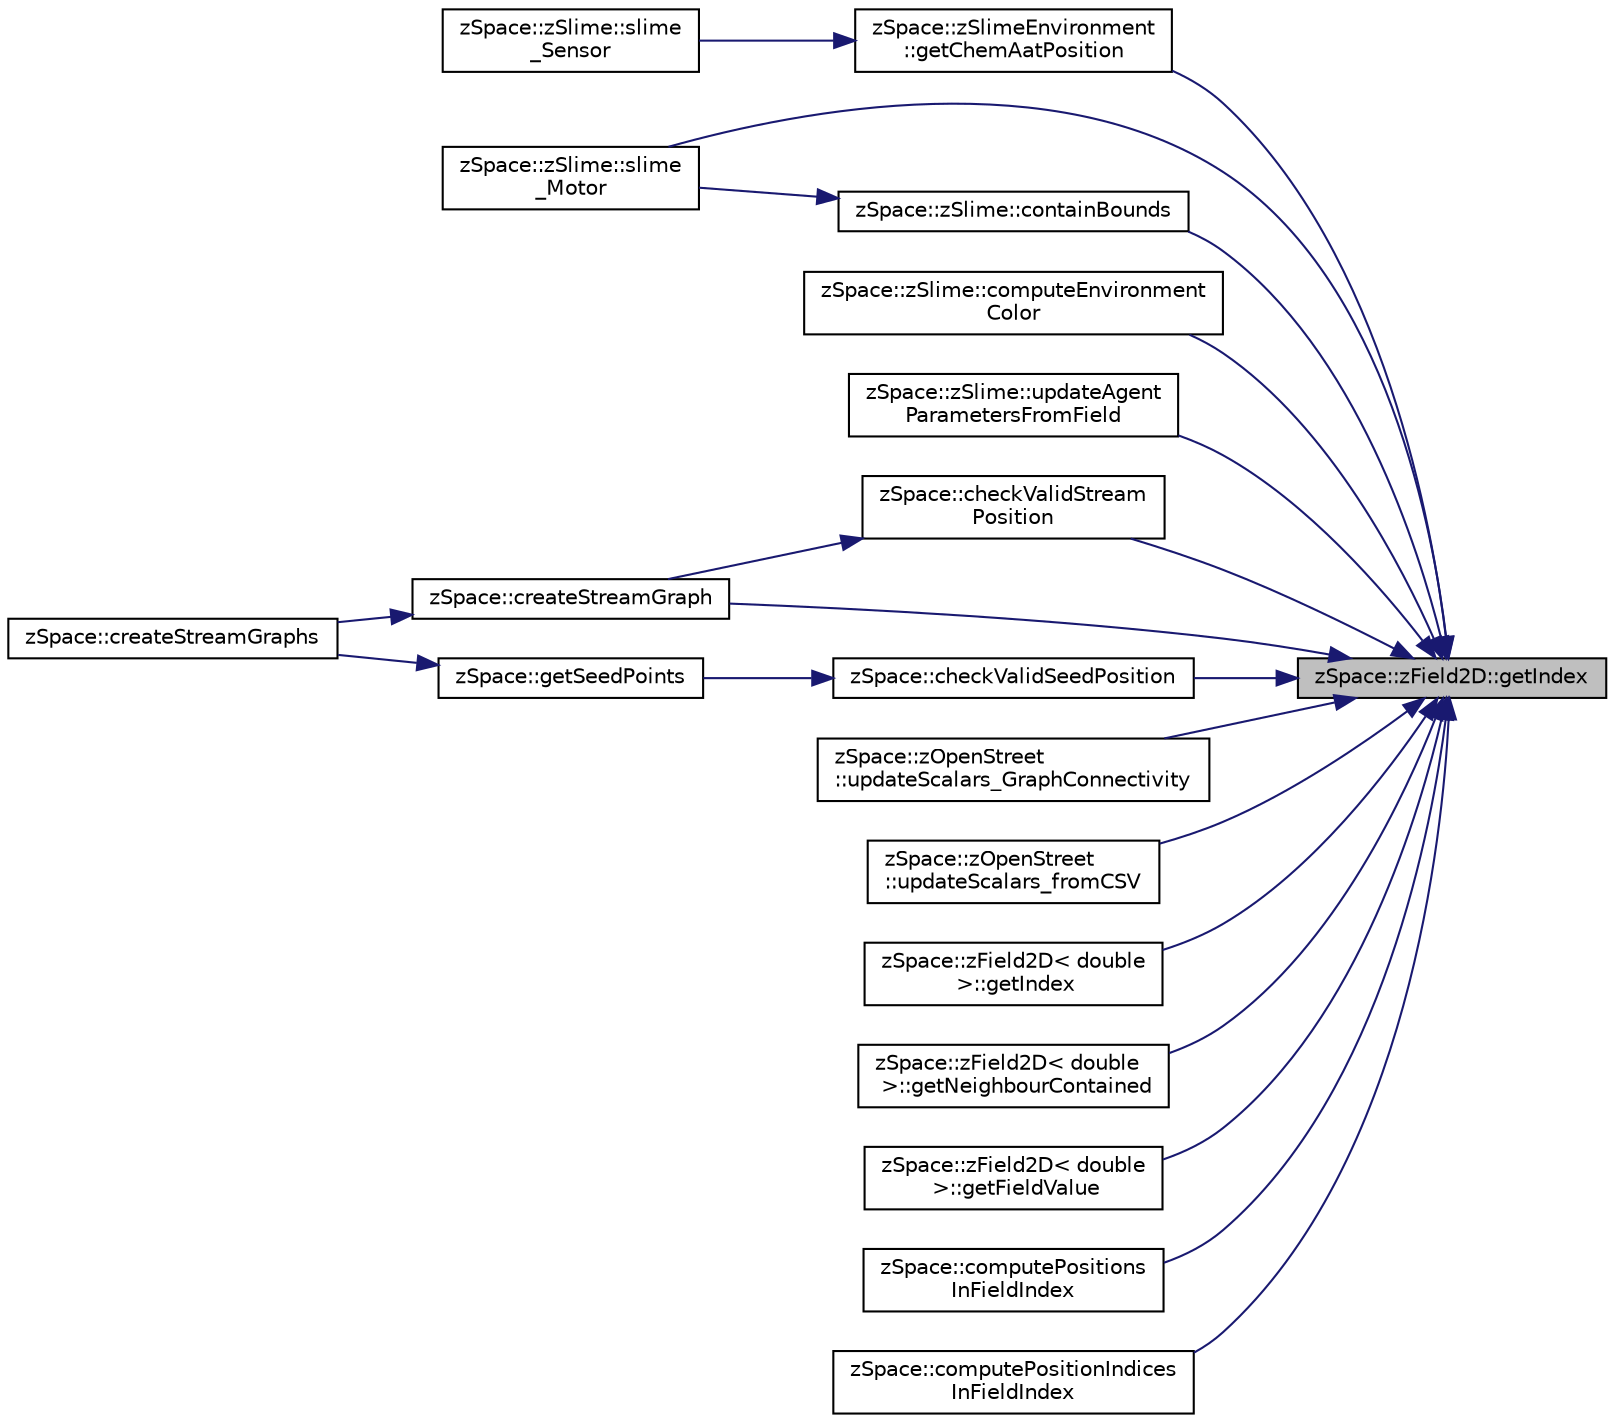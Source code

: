 digraph "zSpace::zField2D::getIndex"
{
 // LATEX_PDF_SIZE
  edge [fontname="Helvetica",fontsize="10",labelfontname="Helvetica",labelfontsize="10"];
  node [fontname="Helvetica",fontsize="10",shape=record];
  rankdir="RL";
  Node37 [label="zSpace::zField2D::getIndex",height=0.2,width=0.4,color="black", fillcolor="grey75", style="filled", fontcolor="black",tooltip="This method gets the index of the field for the input X and Y indicies."];
  Node37 -> Node38 [dir="back",color="midnightblue",fontsize="10",style="solid",fontname="Helvetica"];
  Node38 [label="zSpace::zSlimeEnvironment\l::getChemAatPosition",height=0.2,width=0.4,color="black", fillcolor="white", style="filled",URL="$classz_space_1_1z_slime_environment.html#a15cb2d1d60c92ac8c7e9d00a36e085f0",tooltip="This method return the value of chem A at the input position."];
  Node38 -> Node39 [dir="back",color="midnightblue",fontsize="10",style="solid",fontname="Helvetica"];
  Node39 [label="zSpace::zSlime::slime\l_Sensor",height=0.2,width=0.4,color="black", fillcolor="white", style="filled",URL="$classz_space_1_1z_slime.html#a6501aac74197be1de81107f456a8997b",tooltip="This method defines the motor stage of the simulation."];
  Node37 -> Node40 [dir="back",color="midnightblue",fontsize="10",style="solid",fontname="Helvetica"];
  Node40 [label="zSpace::zSlime::slime\l_Motor",height=0.2,width=0.4,color="black", fillcolor="white", style="filled",URL="$classz_space_1_1z_slime.html#a991c448fdd540fcba5bd904a199d7509",tooltip="This method defines the motor stage of the simulation."];
  Node37 -> Node41 [dir="back",color="midnightblue",fontsize="10",style="solid",fontname="Helvetica"];
  Node41 [label="zSpace::zSlime::containBounds",height=0.2,width=0.4,color="black", fillcolor="white", style="filled",URL="$classz_space_1_1z_slime.html#aa65abafd6eba5a36c6cd9ce73749cf82",tooltip="This method contains the agent with in the bounds of the environment."];
  Node41 -> Node40 [dir="back",color="midnightblue",fontsize="10",style="solid",fontname="Helvetica"];
  Node37 -> Node42 [dir="back",color="midnightblue",fontsize="10",style="solid",fontname="Helvetica"];
  Node42 [label="zSpace::zSlime::computeEnvironment\lColor",height=0.2,width=0.4,color="black", fillcolor="white", style="filled",URL="$classz_space_1_1z_slime.html#ade21722b5fa86c56ba25f733e060c79f",tooltip="This method computes the color value of each cell in the environment based on chemical A or agent occ..."];
  Node37 -> Node43 [dir="back",color="midnightblue",fontsize="10",style="solid",fontname="Helvetica"];
  Node43 [label="zSpace::zSlime::updateAgent\lParametersFromField",height=0.2,width=0.4,color="black", fillcolor="white", style="filled",URL="$classz_space_1_1z_slime.html#ab86255559dd09371db4dac5e1227ed8b",tooltip="This method computes the agent parameters based on a input scalar field."];
  Node37 -> Node44 [dir="back",color="midnightblue",fontsize="10",style="solid",fontname="Helvetica"];
  Node44 [label="zSpace::checkValidStream\lPosition",height=0.2,width=0.4,color="black", fillcolor="white", style="filled",URL="$group__z_stream_lines2_d.html#gad99d4cb30be24e7562da0c322b99d876",tooltip="This method checks if the input position is a valid stream position."];
  Node44 -> Node45 [dir="back",color="midnightblue",fontsize="10",style="solid",fontname="Helvetica"];
  Node45 [label="zSpace::createStreamGraph",height=0.2,width=0.4,color="black", fillcolor="white", style="filled",URL="$group__z_stream_lines2_d.html#ga1d6e3b833383a725503fa30fb9b8022d",tooltip="This method creates a single stream line as a graph."];
  Node45 -> Node46 [dir="back",color="midnightblue",fontsize="10",style="solid",fontname="Helvetica"];
  Node46 [label="zSpace::createStreamGraphs",height=0.2,width=0.4,color="black", fillcolor="white", style="filled",URL="$group__z_stream_lines2_d.html#ga6c8dd9b71ecf70aa4d73afa36164ed7e",tooltip="This method creates the stream lines and stores them as a graph."];
  Node37 -> Node47 [dir="back",color="midnightblue",fontsize="10",style="solid",fontname="Helvetica"];
  Node47 [label="zSpace::checkValidSeedPosition",height=0.2,width=0.4,color="black", fillcolor="white", style="filled",URL="$group__z_stream_lines2_d.html#ga23a48e12f9cf4c97c6eaa24b7a863c3f",tooltip="This method checks if the input position is a valid seed position."];
  Node47 -> Node48 [dir="back",color="midnightblue",fontsize="10",style="solid",fontname="Helvetica"];
  Node48 [label="zSpace::getSeedPoints",height=0.2,width=0.4,color="black", fillcolor="white", style="filled",URL="$group__z_stream_lines2_d.html#ga0e134353ee94a16509a6a41f8aef3d69",tooltip="This method computes the seed points."];
  Node48 -> Node46 [dir="back",color="midnightblue",fontsize="10",style="solid",fontname="Helvetica"];
  Node37 -> Node45 [dir="back",color="midnightblue",fontsize="10",style="solid",fontname="Helvetica"];
  Node37 -> Node49 [dir="back",color="midnightblue",fontsize="10",style="solid",fontname="Helvetica"];
  Node49 [label="zSpace::zOpenStreet\l::updateScalars_GraphConnectivity",height=0.2,width=0.4,color="black", fillcolor="white", style="filled",URL="$classz_space_1_1z_open_street.html#a832d06aa1ecf8fed5e82b6447a0cf278",tooltip="This method updates the scalars in the scalar field based on input graph connectivity."];
  Node37 -> Node50 [dir="back",color="midnightblue",fontsize="10",style="solid",fontname="Helvetica"];
  Node50 [label="zSpace::zOpenStreet\l::updateScalars_fromCSV",height=0.2,width=0.4,color="black", fillcolor="white", style="filled",URL="$classz_space_1_1z_open_street.html#a29a65dc5d728c2f8411b451ec56ec65f",tooltip=" "];
  Node37 -> Node51 [dir="back",color="midnightblue",fontsize="10",style="solid",fontname="Helvetica"];
  Node51 [label="zSpace::zField2D\< double\l \>::getIndex",height=0.2,width=0.4,color="black", fillcolor="white", style="filled",URL="$classz_space_1_1z_field2_d.html#ab1fea3c034371dffd934b886e1fab9a0",tooltip="This method gets the index of the field at the input position."];
  Node37 -> Node52 [dir="back",color="midnightblue",fontsize="10",style="solid",fontname="Helvetica"];
  Node52 [label="zSpace::zField2D\< double\l \>::getNeighbourContained",height=0.2,width=0.4,color="black", fillcolor="white", style="filled",URL="$classz_space_1_1z_field2_d.html#acd5ae0962beba49d8d76ae8e2dcb8811",tooltip="This method gets the gridPoints which contain the input position."];
  Node37 -> Node53 [dir="back",color="midnightblue",fontsize="10",style="solid",fontname="Helvetica"];
  Node53 [label="zSpace::zField2D\< double\l \>::getFieldValue",height=0.2,width=0.4,color="black", fillcolor="white", style="filled",URL="$classz_space_1_1z_field2_d.html#a543d274aaa0c7a913c8d6ad227e192fa",tooltip="This method gets the value of the field at the input sample position."];
  Node37 -> Node54 [dir="back",color="midnightblue",fontsize="10",style="solid",fontname="Helvetica"];
  Node54 [label="zSpace::computePositions\lInFieldIndex",height=0.2,width=0.4,color="black", fillcolor="white", style="filled",URL="$group__z_field2_d_utilities.html#ga77605acb8c8722a5914d6aa834df482b",tooltip="This method computes the field index of each input position and stores them in a container per field ..."];
  Node37 -> Node55 [dir="back",color="midnightblue",fontsize="10",style="solid",fontname="Helvetica"];
  Node55 [label="zSpace::computePositionIndices\lInFieldIndex",height=0.2,width=0.4,color="black", fillcolor="white", style="filled",URL="$group__z_field2_d_utilities.html#gac86a8f27ccd43c0ac3356e44cf17f904",tooltip="This method computes the field index of each input position and stores the indicies in a container pe..."];
}
